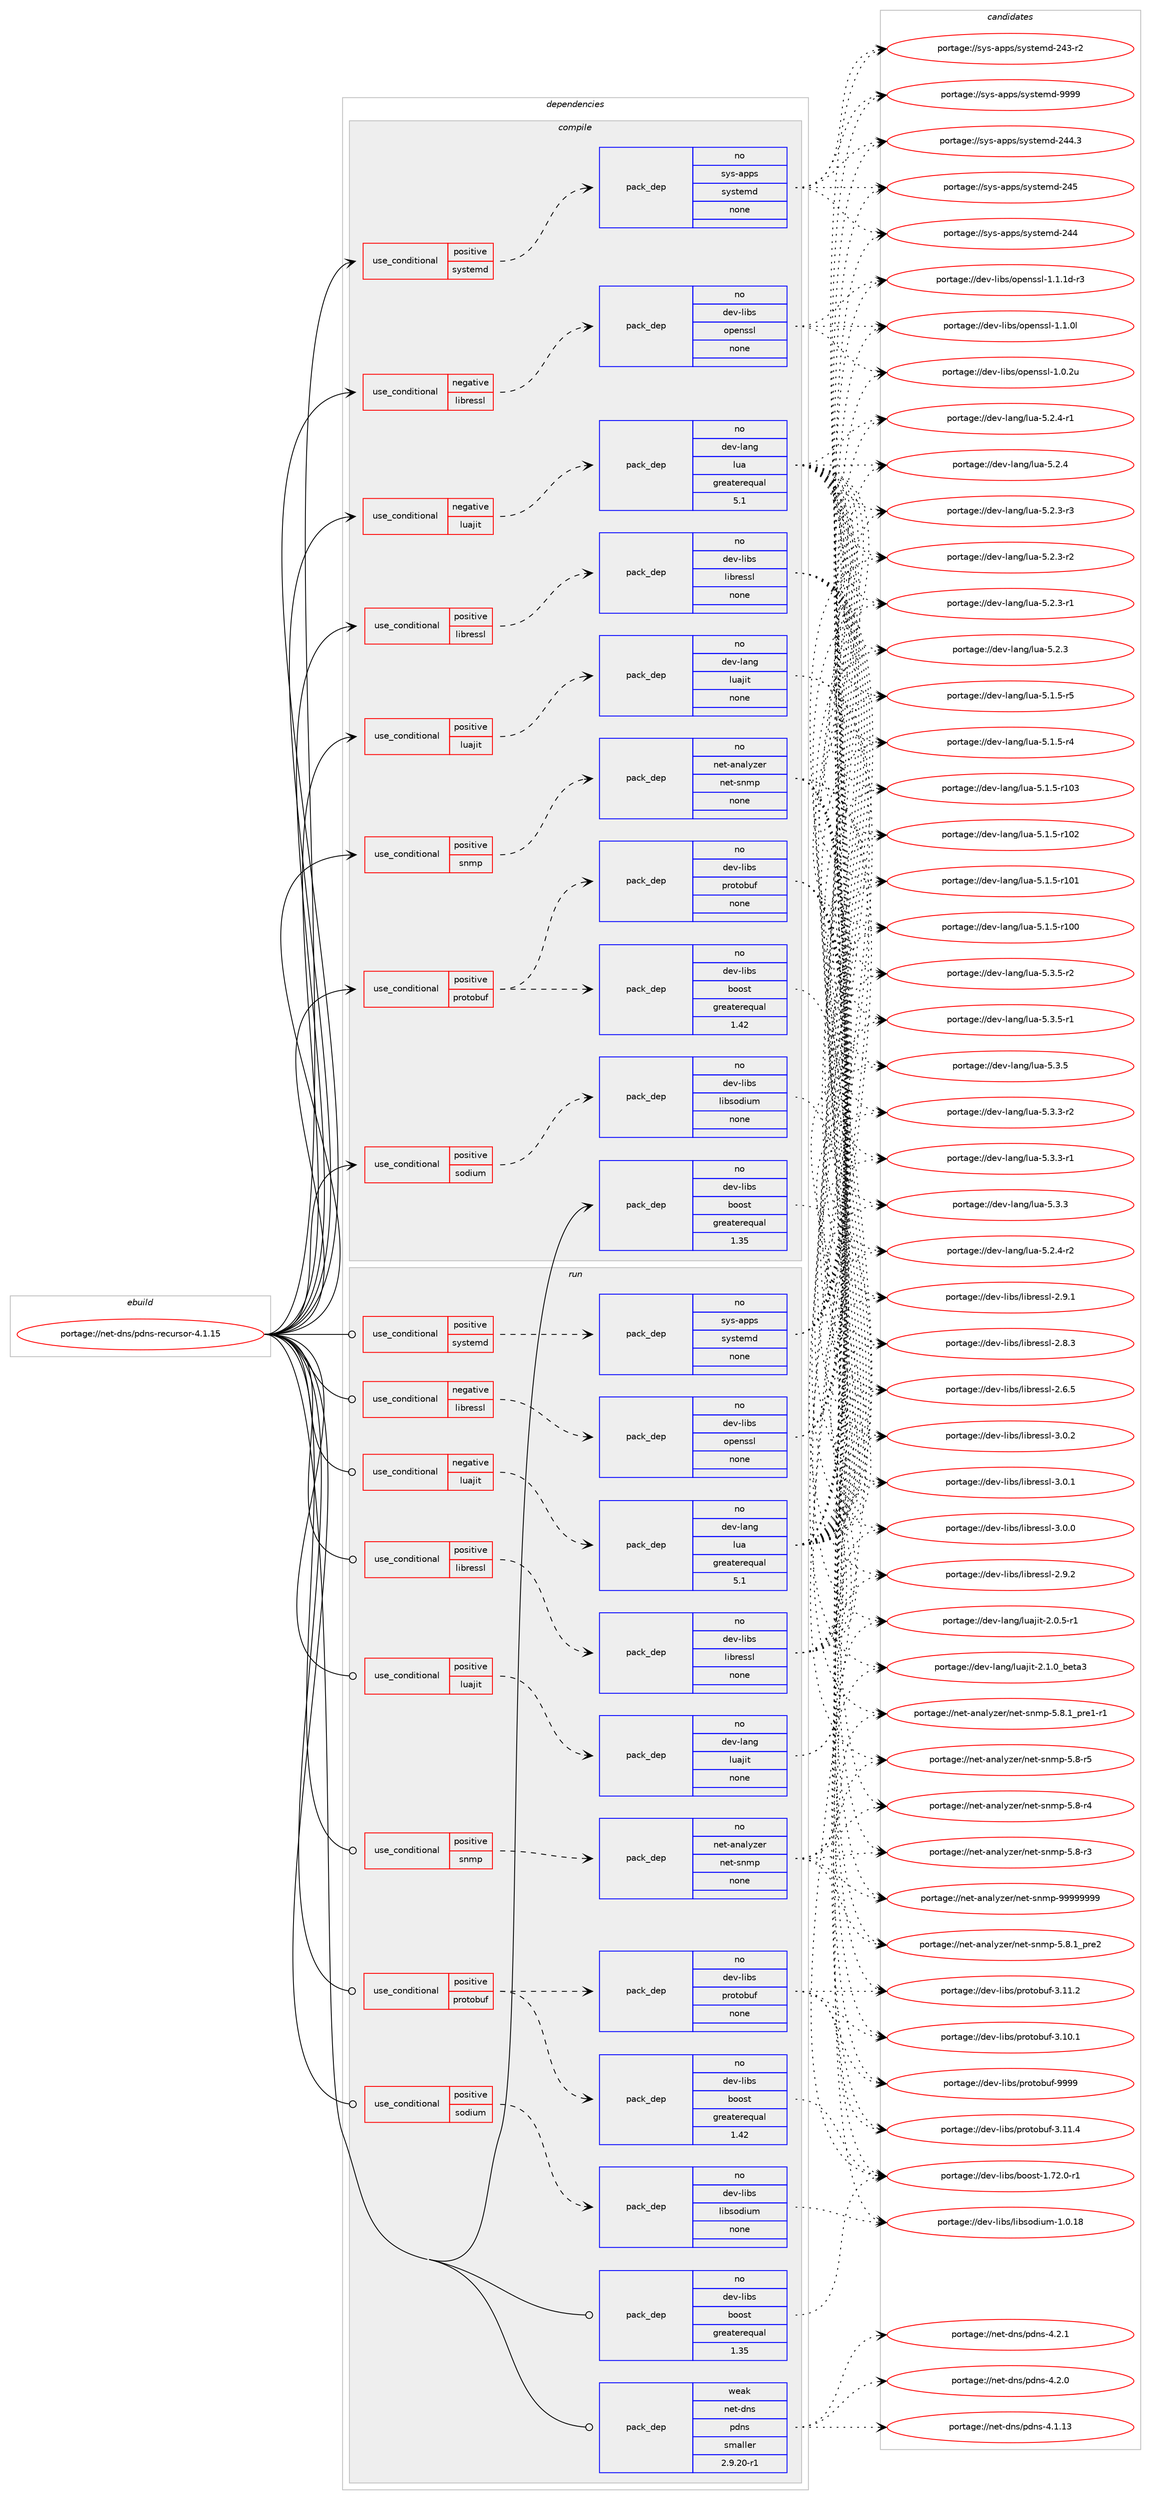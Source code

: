 digraph prolog {

# *************
# Graph options
# *************

newrank=true;
concentrate=true;
compound=true;
graph [rankdir=LR,fontname=Helvetica,fontsize=10,ranksep=1.5];#, ranksep=2.5, nodesep=0.2];
edge  [arrowhead=vee];
node  [fontname=Helvetica,fontsize=10];

# **********
# The ebuild
# **********

subgraph cluster_leftcol {
color=gray;
rank=same;
label=<<i>ebuild</i>>;
id [label="portage://net-dns/pdns-recursor-4.1.15", color=red, width=4, href="../net-dns/pdns-recursor-4.1.15.svg"];
}

# ****************
# The dependencies
# ****************

subgraph cluster_midcol {
color=gray;
label=<<i>dependencies</i>>;
subgraph cluster_compile {
fillcolor="#eeeeee";
style=filled;
label=<<i>compile</i>>;
subgraph cond12971 {
dependency63885 [label=<<TABLE BORDER="0" CELLBORDER="1" CELLSPACING="0" CELLPADDING="4"><TR><TD ROWSPAN="3" CELLPADDING="10">use_conditional</TD></TR><TR><TD>negative</TD></TR><TR><TD>libressl</TD></TR></TABLE>>, shape=none, color=red];
subgraph pack49674 {
dependency63886 [label=<<TABLE BORDER="0" CELLBORDER="1" CELLSPACING="0" CELLPADDING="4" WIDTH="220"><TR><TD ROWSPAN="6" CELLPADDING="30">pack_dep</TD></TR><TR><TD WIDTH="110">no</TD></TR><TR><TD>dev-libs</TD></TR><TR><TD>openssl</TD></TR><TR><TD>none</TD></TR><TR><TD></TD></TR></TABLE>>, shape=none, color=blue];
}
dependency63885:e -> dependency63886:w [weight=20,style="dashed",arrowhead="vee"];
}
id:e -> dependency63885:w [weight=20,style="solid",arrowhead="vee"];
subgraph cond12972 {
dependency63887 [label=<<TABLE BORDER="0" CELLBORDER="1" CELLSPACING="0" CELLPADDING="4"><TR><TD ROWSPAN="3" CELLPADDING="10">use_conditional</TD></TR><TR><TD>negative</TD></TR><TR><TD>luajit</TD></TR></TABLE>>, shape=none, color=red];
subgraph pack49675 {
dependency63888 [label=<<TABLE BORDER="0" CELLBORDER="1" CELLSPACING="0" CELLPADDING="4" WIDTH="220"><TR><TD ROWSPAN="6" CELLPADDING="30">pack_dep</TD></TR><TR><TD WIDTH="110">no</TD></TR><TR><TD>dev-lang</TD></TR><TR><TD>lua</TD></TR><TR><TD>greaterequal</TD></TR><TR><TD>5.1</TD></TR></TABLE>>, shape=none, color=blue];
}
dependency63887:e -> dependency63888:w [weight=20,style="dashed",arrowhead="vee"];
}
id:e -> dependency63887:w [weight=20,style="solid",arrowhead="vee"];
subgraph cond12973 {
dependency63889 [label=<<TABLE BORDER="0" CELLBORDER="1" CELLSPACING="0" CELLPADDING="4"><TR><TD ROWSPAN="3" CELLPADDING="10">use_conditional</TD></TR><TR><TD>positive</TD></TR><TR><TD>libressl</TD></TR></TABLE>>, shape=none, color=red];
subgraph pack49676 {
dependency63890 [label=<<TABLE BORDER="0" CELLBORDER="1" CELLSPACING="0" CELLPADDING="4" WIDTH="220"><TR><TD ROWSPAN="6" CELLPADDING="30">pack_dep</TD></TR><TR><TD WIDTH="110">no</TD></TR><TR><TD>dev-libs</TD></TR><TR><TD>libressl</TD></TR><TR><TD>none</TD></TR><TR><TD></TD></TR></TABLE>>, shape=none, color=blue];
}
dependency63889:e -> dependency63890:w [weight=20,style="dashed",arrowhead="vee"];
}
id:e -> dependency63889:w [weight=20,style="solid",arrowhead="vee"];
subgraph cond12974 {
dependency63891 [label=<<TABLE BORDER="0" CELLBORDER="1" CELLSPACING="0" CELLPADDING="4"><TR><TD ROWSPAN="3" CELLPADDING="10">use_conditional</TD></TR><TR><TD>positive</TD></TR><TR><TD>luajit</TD></TR></TABLE>>, shape=none, color=red];
subgraph pack49677 {
dependency63892 [label=<<TABLE BORDER="0" CELLBORDER="1" CELLSPACING="0" CELLPADDING="4" WIDTH="220"><TR><TD ROWSPAN="6" CELLPADDING="30">pack_dep</TD></TR><TR><TD WIDTH="110">no</TD></TR><TR><TD>dev-lang</TD></TR><TR><TD>luajit</TD></TR><TR><TD>none</TD></TR><TR><TD></TD></TR></TABLE>>, shape=none, color=blue];
}
dependency63891:e -> dependency63892:w [weight=20,style="dashed",arrowhead="vee"];
}
id:e -> dependency63891:w [weight=20,style="solid",arrowhead="vee"];
subgraph cond12975 {
dependency63893 [label=<<TABLE BORDER="0" CELLBORDER="1" CELLSPACING="0" CELLPADDING="4"><TR><TD ROWSPAN="3" CELLPADDING="10">use_conditional</TD></TR><TR><TD>positive</TD></TR><TR><TD>protobuf</TD></TR></TABLE>>, shape=none, color=red];
subgraph pack49678 {
dependency63894 [label=<<TABLE BORDER="0" CELLBORDER="1" CELLSPACING="0" CELLPADDING="4" WIDTH="220"><TR><TD ROWSPAN="6" CELLPADDING="30">pack_dep</TD></TR><TR><TD WIDTH="110">no</TD></TR><TR><TD>dev-libs</TD></TR><TR><TD>protobuf</TD></TR><TR><TD>none</TD></TR><TR><TD></TD></TR></TABLE>>, shape=none, color=blue];
}
dependency63893:e -> dependency63894:w [weight=20,style="dashed",arrowhead="vee"];
subgraph pack49679 {
dependency63895 [label=<<TABLE BORDER="0" CELLBORDER="1" CELLSPACING="0" CELLPADDING="4" WIDTH="220"><TR><TD ROWSPAN="6" CELLPADDING="30">pack_dep</TD></TR><TR><TD WIDTH="110">no</TD></TR><TR><TD>dev-libs</TD></TR><TR><TD>boost</TD></TR><TR><TD>greaterequal</TD></TR><TR><TD>1.42</TD></TR></TABLE>>, shape=none, color=blue];
}
dependency63893:e -> dependency63895:w [weight=20,style="dashed",arrowhead="vee"];
}
id:e -> dependency63893:w [weight=20,style="solid",arrowhead="vee"];
subgraph cond12976 {
dependency63896 [label=<<TABLE BORDER="0" CELLBORDER="1" CELLSPACING="0" CELLPADDING="4"><TR><TD ROWSPAN="3" CELLPADDING="10">use_conditional</TD></TR><TR><TD>positive</TD></TR><TR><TD>snmp</TD></TR></TABLE>>, shape=none, color=red];
subgraph pack49680 {
dependency63897 [label=<<TABLE BORDER="0" CELLBORDER="1" CELLSPACING="0" CELLPADDING="4" WIDTH="220"><TR><TD ROWSPAN="6" CELLPADDING="30">pack_dep</TD></TR><TR><TD WIDTH="110">no</TD></TR><TR><TD>net-analyzer</TD></TR><TR><TD>net-snmp</TD></TR><TR><TD>none</TD></TR><TR><TD></TD></TR></TABLE>>, shape=none, color=blue];
}
dependency63896:e -> dependency63897:w [weight=20,style="dashed",arrowhead="vee"];
}
id:e -> dependency63896:w [weight=20,style="solid",arrowhead="vee"];
subgraph cond12977 {
dependency63898 [label=<<TABLE BORDER="0" CELLBORDER="1" CELLSPACING="0" CELLPADDING="4"><TR><TD ROWSPAN="3" CELLPADDING="10">use_conditional</TD></TR><TR><TD>positive</TD></TR><TR><TD>sodium</TD></TR></TABLE>>, shape=none, color=red];
subgraph pack49681 {
dependency63899 [label=<<TABLE BORDER="0" CELLBORDER="1" CELLSPACING="0" CELLPADDING="4" WIDTH="220"><TR><TD ROWSPAN="6" CELLPADDING="30">pack_dep</TD></TR><TR><TD WIDTH="110">no</TD></TR><TR><TD>dev-libs</TD></TR><TR><TD>libsodium</TD></TR><TR><TD>none</TD></TR><TR><TD></TD></TR></TABLE>>, shape=none, color=blue];
}
dependency63898:e -> dependency63899:w [weight=20,style="dashed",arrowhead="vee"];
}
id:e -> dependency63898:w [weight=20,style="solid",arrowhead="vee"];
subgraph cond12978 {
dependency63900 [label=<<TABLE BORDER="0" CELLBORDER="1" CELLSPACING="0" CELLPADDING="4"><TR><TD ROWSPAN="3" CELLPADDING="10">use_conditional</TD></TR><TR><TD>positive</TD></TR><TR><TD>systemd</TD></TR></TABLE>>, shape=none, color=red];
subgraph pack49682 {
dependency63901 [label=<<TABLE BORDER="0" CELLBORDER="1" CELLSPACING="0" CELLPADDING="4" WIDTH="220"><TR><TD ROWSPAN="6" CELLPADDING="30">pack_dep</TD></TR><TR><TD WIDTH="110">no</TD></TR><TR><TD>sys-apps</TD></TR><TR><TD>systemd</TD></TR><TR><TD>none</TD></TR><TR><TD></TD></TR></TABLE>>, shape=none, color=blue];
}
dependency63900:e -> dependency63901:w [weight=20,style="dashed",arrowhead="vee"];
}
id:e -> dependency63900:w [weight=20,style="solid",arrowhead="vee"];
subgraph pack49683 {
dependency63902 [label=<<TABLE BORDER="0" CELLBORDER="1" CELLSPACING="0" CELLPADDING="4" WIDTH="220"><TR><TD ROWSPAN="6" CELLPADDING="30">pack_dep</TD></TR><TR><TD WIDTH="110">no</TD></TR><TR><TD>dev-libs</TD></TR><TR><TD>boost</TD></TR><TR><TD>greaterequal</TD></TR><TR><TD>1.35</TD></TR></TABLE>>, shape=none, color=blue];
}
id:e -> dependency63902:w [weight=20,style="solid",arrowhead="vee"];
}
subgraph cluster_compileandrun {
fillcolor="#eeeeee";
style=filled;
label=<<i>compile and run</i>>;
}
subgraph cluster_run {
fillcolor="#eeeeee";
style=filled;
label=<<i>run</i>>;
subgraph cond12979 {
dependency63903 [label=<<TABLE BORDER="0" CELLBORDER="1" CELLSPACING="0" CELLPADDING="4"><TR><TD ROWSPAN="3" CELLPADDING="10">use_conditional</TD></TR><TR><TD>negative</TD></TR><TR><TD>libressl</TD></TR></TABLE>>, shape=none, color=red];
subgraph pack49684 {
dependency63904 [label=<<TABLE BORDER="0" CELLBORDER="1" CELLSPACING="0" CELLPADDING="4" WIDTH="220"><TR><TD ROWSPAN="6" CELLPADDING="30">pack_dep</TD></TR><TR><TD WIDTH="110">no</TD></TR><TR><TD>dev-libs</TD></TR><TR><TD>openssl</TD></TR><TR><TD>none</TD></TR><TR><TD></TD></TR></TABLE>>, shape=none, color=blue];
}
dependency63903:e -> dependency63904:w [weight=20,style="dashed",arrowhead="vee"];
}
id:e -> dependency63903:w [weight=20,style="solid",arrowhead="odot"];
subgraph cond12980 {
dependency63905 [label=<<TABLE BORDER="0" CELLBORDER="1" CELLSPACING="0" CELLPADDING="4"><TR><TD ROWSPAN="3" CELLPADDING="10">use_conditional</TD></TR><TR><TD>negative</TD></TR><TR><TD>luajit</TD></TR></TABLE>>, shape=none, color=red];
subgraph pack49685 {
dependency63906 [label=<<TABLE BORDER="0" CELLBORDER="1" CELLSPACING="0" CELLPADDING="4" WIDTH="220"><TR><TD ROWSPAN="6" CELLPADDING="30">pack_dep</TD></TR><TR><TD WIDTH="110">no</TD></TR><TR><TD>dev-lang</TD></TR><TR><TD>lua</TD></TR><TR><TD>greaterequal</TD></TR><TR><TD>5.1</TD></TR></TABLE>>, shape=none, color=blue];
}
dependency63905:e -> dependency63906:w [weight=20,style="dashed",arrowhead="vee"];
}
id:e -> dependency63905:w [weight=20,style="solid",arrowhead="odot"];
subgraph cond12981 {
dependency63907 [label=<<TABLE BORDER="0" CELLBORDER="1" CELLSPACING="0" CELLPADDING="4"><TR><TD ROWSPAN="3" CELLPADDING="10">use_conditional</TD></TR><TR><TD>positive</TD></TR><TR><TD>libressl</TD></TR></TABLE>>, shape=none, color=red];
subgraph pack49686 {
dependency63908 [label=<<TABLE BORDER="0" CELLBORDER="1" CELLSPACING="0" CELLPADDING="4" WIDTH="220"><TR><TD ROWSPAN="6" CELLPADDING="30">pack_dep</TD></TR><TR><TD WIDTH="110">no</TD></TR><TR><TD>dev-libs</TD></TR><TR><TD>libressl</TD></TR><TR><TD>none</TD></TR><TR><TD></TD></TR></TABLE>>, shape=none, color=blue];
}
dependency63907:e -> dependency63908:w [weight=20,style="dashed",arrowhead="vee"];
}
id:e -> dependency63907:w [weight=20,style="solid",arrowhead="odot"];
subgraph cond12982 {
dependency63909 [label=<<TABLE BORDER="0" CELLBORDER="1" CELLSPACING="0" CELLPADDING="4"><TR><TD ROWSPAN="3" CELLPADDING="10">use_conditional</TD></TR><TR><TD>positive</TD></TR><TR><TD>luajit</TD></TR></TABLE>>, shape=none, color=red];
subgraph pack49687 {
dependency63910 [label=<<TABLE BORDER="0" CELLBORDER="1" CELLSPACING="0" CELLPADDING="4" WIDTH="220"><TR><TD ROWSPAN="6" CELLPADDING="30">pack_dep</TD></TR><TR><TD WIDTH="110">no</TD></TR><TR><TD>dev-lang</TD></TR><TR><TD>luajit</TD></TR><TR><TD>none</TD></TR><TR><TD></TD></TR></TABLE>>, shape=none, color=blue];
}
dependency63909:e -> dependency63910:w [weight=20,style="dashed",arrowhead="vee"];
}
id:e -> dependency63909:w [weight=20,style="solid",arrowhead="odot"];
subgraph cond12983 {
dependency63911 [label=<<TABLE BORDER="0" CELLBORDER="1" CELLSPACING="0" CELLPADDING="4"><TR><TD ROWSPAN="3" CELLPADDING="10">use_conditional</TD></TR><TR><TD>positive</TD></TR><TR><TD>protobuf</TD></TR></TABLE>>, shape=none, color=red];
subgraph pack49688 {
dependency63912 [label=<<TABLE BORDER="0" CELLBORDER="1" CELLSPACING="0" CELLPADDING="4" WIDTH="220"><TR><TD ROWSPAN="6" CELLPADDING="30">pack_dep</TD></TR><TR><TD WIDTH="110">no</TD></TR><TR><TD>dev-libs</TD></TR><TR><TD>protobuf</TD></TR><TR><TD>none</TD></TR><TR><TD></TD></TR></TABLE>>, shape=none, color=blue];
}
dependency63911:e -> dependency63912:w [weight=20,style="dashed",arrowhead="vee"];
subgraph pack49689 {
dependency63913 [label=<<TABLE BORDER="0" CELLBORDER="1" CELLSPACING="0" CELLPADDING="4" WIDTH="220"><TR><TD ROWSPAN="6" CELLPADDING="30">pack_dep</TD></TR><TR><TD WIDTH="110">no</TD></TR><TR><TD>dev-libs</TD></TR><TR><TD>boost</TD></TR><TR><TD>greaterequal</TD></TR><TR><TD>1.42</TD></TR></TABLE>>, shape=none, color=blue];
}
dependency63911:e -> dependency63913:w [weight=20,style="dashed",arrowhead="vee"];
}
id:e -> dependency63911:w [weight=20,style="solid",arrowhead="odot"];
subgraph cond12984 {
dependency63914 [label=<<TABLE BORDER="0" CELLBORDER="1" CELLSPACING="0" CELLPADDING="4"><TR><TD ROWSPAN="3" CELLPADDING="10">use_conditional</TD></TR><TR><TD>positive</TD></TR><TR><TD>snmp</TD></TR></TABLE>>, shape=none, color=red];
subgraph pack49690 {
dependency63915 [label=<<TABLE BORDER="0" CELLBORDER="1" CELLSPACING="0" CELLPADDING="4" WIDTH="220"><TR><TD ROWSPAN="6" CELLPADDING="30">pack_dep</TD></TR><TR><TD WIDTH="110">no</TD></TR><TR><TD>net-analyzer</TD></TR><TR><TD>net-snmp</TD></TR><TR><TD>none</TD></TR><TR><TD></TD></TR></TABLE>>, shape=none, color=blue];
}
dependency63914:e -> dependency63915:w [weight=20,style="dashed",arrowhead="vee"];
}
id:e -> dependency63914:w [weight=20,style="solid",arrowhead="odot"];
subgraph cond12985 {
dependency63916 [label=<<TABLE BORDER="0" CELLBORDER="1" CELLSPACING="0" CELLPADDING="4"><TR><TD ROWSPAN="3" CELLPADDING="10">use_conditional</TD></TR><TR><TD>positive</TD></TR><TR><TD>sodium</TD></TR></TABLE>>, shape=none, color=red];
subgraph pack49691 {
dependency63917 [label=<<TABLE BORDER="0" CELLBORDER="1" CELLSPACING="0" CELLPADDING="4" WIDTH="220"><TR><TD ROWSPAN="6" CELLPADDING="30">pack_dep</TD></TR><TR><TD WIDTH="110">no</TD></TR><TR><TD>dev-libs</TD></TR><TR><TD>libsodium</TD></TR><TR><TD>none</TD></TR><TR><TD></TD></TR></TABLE>>, shape=none, color=blue];
}
dependency63916:e -> dependency63917:w [weight=20,style="dashed",arrowhead="vee"];
}
id:e -> dependency63916:w [weight=20,style="solid",arrowhead="odot"];
subgraph cond12986 {
dependency63918 [label=<<TABLE BORDER="0" CELLBORDER="1" CELLSPACING="0" CELLPADDING="4"><TR><TD ROWSPAN="3" CELLPADDING="10">use_conditional</TD></TR><TR><TD>positive</TD></TR><TR><TD>systemd</TD></TR></TABLE>>, shape=none, color=red];
subgraph pack49692 {
dependency63919 [label=<<TABLE BORDER="0" CELLBORDER="1" CELLSPACING="0" CELLPADDING="4" WIDTH="220"><TR><TD ROWSPAN="6" CELLPADDING="30">pack_dep</TD></TR><TR><TD WIDTH="110">no</TD></TR><TR><TD>sys-apps</TD></TR><TR><TD>systemd</TD></TR><TR><TD>none</TD></TR><TR><TD></TD></TR></TABLE>>, shape=none, color=blue];
}
dependency63918:e -> dependency63919:w [weight=20,style="dashed",arrowhead="vee"];
}
id:e -> dependency63918:w [weight=20,style="solid",arrowhead="odot"];
subgraph pack49693 {
dependency63920 [label=<<TABLE BORDER="0" CELLBORDER="1" CELLSPACING="0" CELLPADDING="4" WIDTH="220"><TR><TD ROWSPAN="6" CELLPADDING="30">pack_dep</TD></TR><TR><TD WIDTH="110">no</TD></TR><TR><TD>dev-libs</TD></TR><TR><TD>boost</TD></TR><TR><TD>greaterequal</TD></TR><TR><TD>1.35</TD></TR></TABLE>>, shape=none, color=blue];
}
id:e -> dependency63920:w [weight=20,style="solid",arrowhead="odot"];
subgraph pack49694 {
dependency63921 [label=<<TABLE BORDER="0" CELLBORDER="1" CELLSPACING="0" CELLPADDING="4" WIDTH="220"><TR><TD ROWSPAN="6" CELLPADDING="30">pack_dep</TD></TR><TR><TD WIDTH="110">weak</TD></TR><TR><TD>net-dns</TD></TR><TR><TD>pdns</TD></TR><TR><TD>smaller</TD></TR><TR><TD>2.9.20-r1</TD></TR></TABLE>>, shape=none, color=blue];
}
id:e -> dependency63921:w [weight=20,style="solid",arrowhead="odot"];
}
}

# **************
# The candidates
# **************

subgraph cluster_choices {
rank=same;
color=gray;
label=<<i>candidates</i>>;

subgraph choice49674 {
color=black;
nodesep=1;
choice1001011184510810598115471111121011101151151084549464946491004511451 [label="portage://dev-libs/openssl-1.1.1d-r3", color=red, width=4,href="../dev-libs/openssl-1.1.1d-r3.svg"];
choice100101118451081059811547111112101110115115108454946494648108 [label="portage://dev-libs/openssl-1.1.0l", color=red, width=4,href="../dev-libs/openssl-1.1.0l.svg"];
choice100101118451081059811547111112101110115115108454946484650117 [label="portage://dev-libs/openssl-1.0.2u", color=red, width=4,href="../dev-libs/openssl-1.0.2u.svg"];
dependency63886:e -> choice1001011184510810598115471111121011101151151084549464946491004511451:w [style=dotted,weight="100"];
dependency63886:e -> choice100101118451081059811547111112101110115115108454946494648108:w [style=dotted,weight="100"];
dependency63886:e -> choice100101118451081059811547111112101110115115108454946484650117:w [style=dotted,weight="100"];
}
subgraph choice49675 {
color=black;
nodesep=1;
choice100101118451089711010347108117974553465146534511450 [label="portage://dev-lang/lua-5.3.5-r2", color=red, width=4,href="../dev-lang/lua-5.3.5-r2.svg"];
choice100101118451089711010347108117974553465146534511449 [label="portage://dev-lang/lua-5.3.5-r1", color=red, width=4,href="../dev-lang/lua-5.3.5-r1.svg"];
choice10010111845108971101034710811797455346514653 [label="portage://dev-lang/lua-5.3.5", color=red, width=4,href="../dev-lang/lua-5.3.5.svg"];
choice100101118451089711010347108117974553465146514511450 [label="portage://dev-lang/lua-5.3.3-r2", color=red, width=4,href="../dev-lang/lua-5.3.3-r2.svg"];
choice100101118451089711010347108117974553465146514511449 [label="portage://dev-lang/lua-5.3.3-r1", color=red, width=4,href="../dev-lang/lua-5.3.3-r1.svg"];
choice10010111845108971101034710811797455346514651 [label="portage://dev-lang/lua-5.3.3", color=red, width=4,href="../dev-lang/lua-5.3.3.svg"];
choice100101118451089711010347108117974553465046524511450 [label="portage://dev-lang/lua-5.2.4-r2", color=red, width=4,href="../dev-lang/lua-5.2.4-r2.svg"];
choice100101118451089711010347108117974553465046524511449 [label="portage://dev-lang/lua-5.2.4-r1", color=red, width=4,href="../dev-lang/lua-5.2.4-r1.svg"];
choice10010111845108971101034710811797455346504652 [label="portage://dev-lang/lua-5.2.4", color=red, width=4,href="../dev-lang/lua-5.2.4.svg"];
choice100101118451089711010347108117974553465046514511451 [label="portage://dev-lang/lua-5.2.3-r3", color=red, width=4,href="../dev-lang/lua-5.2.3-r3.svg"];
choice100101118451089711010347108117974553465046514511450 [label="portage://dev-lang/lua-5.2.3-r2", color=red, width=4,href="../dev-lang/lua-5.2.3-r2.svg"];
choice100101118451089711010347108117974553465046514511449 [label="portage://dev-lang/lua-5.2.3-r1", color=red, width=4,href="../dev-lang/lua-5.2.3-r1.svg"];
choice10010111845108971101034710811797455346504651 [label="portage://dev-lang/lua-5.2.3", color=red, width=4,href="../dev-lang/lua-5.2.3.svg"];
choice100101118451089711010347108117974553464946534511453 [label="portage://dev-lang/lua-5.1.5-r5", color=red, width=4,href="../dev-lang/lua-5.1.5-r5.svg"];
choice100101118451089711010347108117974553464946534511452 [label="portage://dev-lang/lua-5.1.5-r4", color=red, width=4,href="../dev-lang/lua-5.1.5-r4.svg"];
choice1001011184510897110103471081179745534649465345114494851 [label="portage://dev-lang/lua-5.1.5-r103", color=red, width=4,href="../dev-lang/lua-5.1.5-r103.svg"];
choice1001011184510897110103471081179745534649465345114494850 [label="portage://dev-lang/lua-5.1.5-r102", color=red, width=4,href="../dev-lang/lua-5.1.5-r102.svg"];
choice1001011184510897110103471081179745534649465345114494849 [label="portage://dev-lang/lua-5.1.5-r101", color=red, width=4,href="../dev-lang/lua-5.1.5-r101.svg"];
choice1001011184510897110103471081179745534649465345114494848 [label="portage://dev-lang/lua-5.1.5-r100", color=red, width=4,href="../dev-lang/lua-5.1.5-r100.svg"];
dependency63888:e -> choice100101118451089711010347108117974553465146534511450:w [style=dotted,weight="100"];
dependency63888:e -> choice100101118451089711010347108117974553465146534511449:w [style=dotted,weight="100"];
dependency63888:e -> choice10010111845108971101034710811797455346514653:w [style=dotted,weight="100"];
dependency63888:e -> choice100101118451089711010347108117974553465146514511450:w [style=dotted,weight="100"];
dependency63888:e -> choice100101118451089711010347108117974553465146514511449:w [style=dotted,weight="100"];
dependency63888:e -> choice10010111845108971101034710811797455346514651:w [style=dotted,weight="100"];
dependency63888:e -> choice100101118451089711010347108117974553465046524511450:w [style=dotted,weight="100"];
dependency63888:e -> choice100101118451089711010347108117974553465046524511449:w [style=dotted,weight="100"];
dependency63888:e -> choice10010111845108971101034710811797455346504652:w [style=dotted,weight="100"];
dependency63888:e -> choice100101118451089711010347108117974553465046514511451:w [style=dotted,weight="100"];
dependency63888:e -> choice100101118451089711010347108117974553465046514511450:w [style=dotted,weight="100"];
dependency63888:e -> choice100101118451089711010347108117974553465046514511449:w [style=dotted,weight="100"];
dependency63888:e -> choice10010111845108971101034710811797455346504651:w [style=dotted,weight="100"];
dependency63888:e -> choice100101118451089711010347108117974553464946534511453:w [style=dotted,weight="100"];
dependency63888:e -> choice100101118451089711010347108117974553464946534511452:w [style=dotted,weight="100"];
dependency63888:e -> choice1001011184510897110103471081179745534649465345114494851:w [style=dotted,weight="100"];
dependency63888:e -> choice1001011184510897110103471081179745534649465345114494850:w [style=dotted,weight="100"];
dependency63888:e -> choice1001011184510897110103471081179745534649465345114494849:w [style=dotted,weight="100"];
dependency63888:e -> choice1001011184510897110103471081179745534649465345114494848:w [style=dotted,weight="100"];
}
subgraph choice49676 {
color=black;
nodesep=1;
choice10010111845108105981154710810598114101115115108455146484650 [label="portage://dev-libs/libressl-3.0.2", color=red, width=4,href="../dev-libs/libressl-3.0.2.svg"];
choice10010111845108105981154710810598114101115115108455146484649 [label="portage://dev-libs/libressl-3.0.1", color=red, width=4,href="../dev-libs/libressl-3.0.1.svg"];
choice10010111845108105981154710810598114101115115108455146484648 [label="portage://dev-libs/libressl-3.0.0", color=red, width=4,href="../dev-libs/libressl-3.0.0.svg"];
choice10010111845108105981154710810598114101115115108455046574650 [label="portage://dev-libs/libressl-2.9.2", color=red, width=4,href="../dev-libs/libressl-2.9.2.svg"];
choice10010111845108105981154710810598114101115115108455046574649 [label="portage://dev-libs/libressl-2.9.1", color=red, width=4,href="../dev-libs/libressl-2.9.1.svg"];
choice10010111845108105981154710810598114101115115108455046564651 [label="portage://dev-libs/libressl-2.8.3", color=red, width=4,href="../dev-libs/libressl-2.8.3.svg"];
choice10010111845108105981154710810598114101115115108455046544653 [label="portage://dev-libs/libressl-2.6.5", color=red, width=4,href="../dev-libs/libressl-2.6.5.svg"];
dependency63890:e -> choice10010111845108105981154710810598114101115115108455146484650:w [style=dotted,weight="100"];
dependency63890:e -> choice10010111845108105981154710810598114101115115108455146484649:w [style=dotted,weight="100"];
dependency63890:e -> choice10010111845108105981154710810598114101115115108455146484648:w [style=dotted,weight="100"];
dependency63890:e -> choice10010111845108105981154710810598114101115115108455046574650:w [style=dotted,weight="100"];
dependency63890:e -> choice10010111845108105981154710810598114101115115108455046574649:w [style=dotted,weight="100"];
dependency63890:e -> choice10010111845108105981154710810598114101115115108455046564651:w [style=dotted,weight="100"];
dependency63890:e -> choice10010111845108105981154710810598114101115115108455046544653:w [style=dotted,weight="100"];
}
subgraph choice49677 {
color=black;
nodesep=1;
choice1001011184510897110103471081179710610511645504649464895981011169751 [label="portage://dev-lang/luajit-2.1.0_beta3", color=red, width=4,href="../dev-lang/luajit-2.1.0_beta3.svg"];
choice100101118451089711010347108117971061051164550464846534511449 [label="portage://dev-lang/luajit-2.0.5-r1", color=red, width=4,href="../dev-lang/luajit-2.0.5-r1.svg"];
dependency63892:e -> choice1001011184510897110103471081179710610511645504649464895981011169751:w [style=dotted,weight="100"];
dependency63892:e -> choice100101118451089711010347108117971061051164550464846534511449:w [style=dotted,weight="100"];
}
subgraph choice49678 {
color=black;
nodesep=1;
choice100101118451081059811547112114111116111981171024557575757 [label="portage://dev-libs/protobuf-9999", color=red, width=4,href="../dev-libs/protobuf-9999.svg"];
choice1001011184510810598115471121141111161119811710245514649494652 [label="portage://dev-libs/protobuf-3.11.4", color=red, width=4,href="../dev-libs/protobuf-3.11.4.svg"];
choice1001011184510810598115471121141111161119811710245514649494650 [label="portage://dev-libs/protobuf-3.11.2", color=red, width=4,href="../dev-libs/protobuf-3.11.2.svg"];
choice1001011184510810598115471121141111161119811710245514649484649 [label="portage://dev-libs/protobuf-3.10.1", color=red, width=4,href="../dev-libs/protobuf-3.10.1.svg"];
dependency63894:e -> choice100101118451081059811547112114111116111981171024557575757:w [style=dotted,weight="100"];
dependency63894:e -> choice1001011184510810598115471121141111161119811710245514649494652:w [style=dotted,weight="100"];
dependency63894:e -> choice1001011184510810598115471121141111161119811710245514649494650:w [style=dotted,weight="100"];
dependency63894:e -> choice1001011184510810598115471121141111161119811710245514649484649:w [style=dotted,weight="100"];
}
subgraph choice49679 {
color=black;
nodesep=1;
choice10010111845108105981154798111111115116454946555046484511449 [label="portage://dev-libs/boost-1.72.0-r1", color=red, width=4,href="../dev-libs/boost-1.72.0-r1.svg"];
dependency63895:e -> choice10010111845108105981154798111111115116454946555046484511449:w [style=dotted,weight="100"];
}
subgraph choice49680 {
color=black;
nodesep=1;
choice1101011164597110971081211221011144711010111645115110109112455757575757575757 [label="portage://net-analyzer/net-snmp-99999999", color=red, width=4,href="../net-analyzer/net-snmp-99999999.svg"];
choice11010111645971109710812112210111447110101116451151101091124553465646499511211410150 [label="portage://net-analyzer/net-snmp-5.8.1_pre2", color=red, width=4,href="../net-analyzer/net-snmp-5.8.1_pre2.svg"];
choice110101116459711097108121122101114471101011164511511010911245534656464995112114101494511449 [label="portage://net-analyzer/net-snmp-5.8.1_pre1-r1", color=red, width=4,href="../net-analyzer/net-snmp-5.8.1_pre1-r1.svg"];
choice1101011164597110971081211221011144711010111645115110109112455346564511453 [label="portage://net-analyzer/net-snmp-5.8-r5", color=red, width=4,href="../net-analyzer/net-snmp-5.8-r5.svg"];
choice1101011164597110971081211221011144711010111645115110109112455346564511452 [label="portage://net-analyzer/net-snmp-5.8-r4", color=red, width=4,href="../net-analyzer/net-snmp-5.8-r4.svg"];
choice1101011164597110971081211221011144711010111645115110109112455346564511451 [label="portage://net-analyzer/net-snmp-5.8-r3", color=red, width=4,href="../net-analyzer/net-snmp-5.8-r3.svg"];
dependency63897:e -> choice1101011164597110971081211221011144711010111645115110109112455757575757575757:w [style=dotted,weight="100"];
dependency63897:e -> choice11010111645971109710812112210111447110101116451151101091124553465646499511211410150:w [style=dotted,weight="100"];
dependency63897:e -> choice110101116459711097108121122101114471101011164511511010911245534656464995112114101494511449:w [style=dotted,weight="100"];
dependency63897:e -> choice1101011164597110971081211221011144711010111645115110109112455346564511453:w [style=dotted,weight="100"];
dependency63897:e -> choice1101011164597110971081211221011144711010111645115110109112455346564511452:w [style=dotted,weight="100"];
dependency63897:e -> choice1101011164597110971081211221011144711010111645115110109112455346564511451:w [style=dotted,weight="100"];
}
subgraph choice49681 {
color=black;
nodesep=1;
choice1001011184510810598115471081059811511110010511710945494648464956 [label="portage://dev-libs/libsodium-1.0.18", color=red, width=4,href="../dev-libs/libsodium-1.0.18.svg"];
dependency63899:e -> choice1001011184510810598115471081059811511110010511710945494648464956:w [style=dotted,weight="100"];
}
subgraph choice49682 {
color=black;
nodesep=1;
choice1151211154597112112115471151211151161011091004557575757 [label="portage://sys-apps/systemd-9999", color=red, width=4,href="../sys-apps/systemd-9999.svg"];
choice11512111545971121121154711512111511610110910045505253 [label="portage://sys-apps/systemd-245", color=red, width=4,href="../sys-apps/systemd-245.svg"];
choice115121115459711211211547115121115116101109100455052524651 [label="portage://sys-apps/systemd-244.3", color=red, width=4,href="../sys-apps/systemd-244.3.svg"];
choice11512111545971121121154711512111511610110910045505252 [label="portage://sys-apps/systemd-244", color=red, width=4,href="../sys-apps/systemd-244.svg"];
choice115121115459711211211547115121115116101109100455052514511450 [label="portage://sys-apps/systemd-243-r2", color=red, width=4,href="../sys-apps/systemd-243-r2.svg"];
dependency63901:e -> choice1151211154597112112115471151211151161011091004557575757:w [style=dotted,weight="100"];
dependency63901:e -> choice11512111545971121121154711512111511610110910045505253:w [style=dotted,weight="100"];
dependency63901:e -> choice115121115459711211211547115121115116101109100455052524651:w [style=dotted,weight="100"];
dependency63901:e -> choice11512111545971121121154711512111511610110910045505252:w [style=dotted,weight="100"];
dependency63901:e -> choice115121115459711211211547115121115116101109100455052514511450:w [style=dotted,weight="100"];
}
subgraph choice49683 {
color=black;
nodesep=1;
choice10010111845108105981154798111111115116454946555046484511449 [label="portage://dev-libs/boost-1.72.0-r1", color=red, width=4,href="../dev-libs/boost-1.72.0-r1.svg"];
dependency63902:e -> choice10010111845108105981154798111111115116454946555046484511449:w [style=dotted,weight="100"];
}
subgraph choice49684 {
color=black;
nodesep=1;
choice1001011184510810598115471111121011101151151084549464946491004511451 [label="portage://dev-libs/openssl-1.1.1d-r3", color=red, width=4,href="../dev-libs/openssl-1.1.1d-r3.svg"];
choice100101118451081059811547111112101110115115108454946494648108 [label="portage://dev-libs/openssl-1.1.0l", color=red, width=4,href="../dev-libs/openssl-1.1.0l.svg"];
choice100101118451081059811547111112101110115115108454946484650117 [label="portage://dev-libs/openssl-1.0.2u", color=red, width=4,href="../dev-libs/openssl-1.0.2u.svg"];
dependency63904:e -> choice1001011184510810598115471111121011101151151084549464946491004511451:w [style=dotted,weight="100"];
dependency63904:e -> choice100101118451081059811547111112101110115115108454946494648108:w [style=dotted,weight="100"];
dependency63904:e -> choice100101118451081059811547111112101110115115108454946484650117:w [style=dotted,weight="100"];
}
subgraph choice49685 {
color=black;
nodesep=1;
choice100101118451089711010347108117974553465146534511450 [label="portage://dev-lang/lua-5.3.5-r2", color=red, width=4,href="../dev-lang/lua-5.3.5-r2.svg"];
choice100101118451089711010347108117974553465146534511449 [label="portage://dev-lang/lua-5.3.5-r1", color=red, width=4,href="../dev-lang/lua-5.3.5-r1.svg"];
choice10010111845108971101034710811797455346514653 [label="portage://dev-lang/lua-5.3.5", color=red, width=4,href="../dev-lang/lua-5.3.5.svg"];
choice100101118451089711010347108117974553465146514511450 [label="portage://dev-lang/lua-5.3.3-r2", color=red, width=4,href="../dev-lang/lua-5.3.3-r2.svg"];
choice100101118451089711010347108117974553465146514511449 [label="portage://dev-lang/lua-5.3.3-r1", color=red, width=4,href="../dev-lang/lua-5.3.3-r1.svg"];
choice10010111845108971101034710811797455346514651 [label="portage://dev-lang/lua-5.3.3", color=red, width=4,href="../dev-lang/lua-5.3.3.svg"];
choice100101118451089711010347108117974553465046524511450 [label="portage://dev-lang/lua-5.2.4-r2", color=red, width=4,href="../dev-lang/lua-5.2.4-r2.svg"];
choice100101118451089711010347108117974553465046524511449 [label="portage://dev-lang/lua-5.2.4-r1", color=red, width=4,href="../dev-lang/lua-5.2.4-r1.svg"];
choice10010111845108971101034710811797455346504652 [label="portage://dev-lang/lua-5.2.4", color=red, width=4,href="../dev-lang/lua-5.2.4.svg"];
choice100101118451089711010347108117974553465046514511451 [label="portage://dev-lang/lua-5.2.3-r3", color=red, width=4,href="../dev-lang/lua-5.2.3-r3.svg"];
choice100101118451089711010347108117974553465046514511450 [label="portage://dev-lang/lua-5.2.3-r2", color=red, width=4,href="../dev-lang/lua-5.2.3-r2.svg"];
choice100101118451089711010347108117974553465046514511449 [label="portage://dev-lang/lua-5.2.3-r1", color=red, width=4,href="../dev-lang/lua-5.2.3-r1.svg"];
choice10010111845108971101034710811797455346504651 [label="portage://dev-lang/lua-5.2.3", color=red, width=4,href="../dev-lang/lua-5.2.3.svg"];
choice100101118451089711010347108117974553464946534511453 [label="portage://dev-lang/lua-5.1.5-r5", color=red, width=4,href="../dev-lang/lua-5.1.5-r5.svg"];
choice100101118451089711010347108117974553464946534511452 [label="portage://dev-lang/lua-5.1.5-r4", color=red, width=4,href="../dev-lang/lua-5.1.5-r4.svg"];
choice1001011184510897110103471081179745534649465345114494851 [label="portage://dev-lang/lua-5.1.5-r103", color=red, width=4,href="../dev-lang/lua-5.1.5-r103.svg"];
choice1001011184510897110103471081179745534649465345114494850 [label="portage://dev-lang/lua-5.1.5-r102", color=red, width=4,href="../dev-lang/lua-5.1.5-r102.svg"];
choice1001011184510897110103471081179745534649465345114494849 [label="portage://dev-lang/lua-5.1.5-r101", color=red, width=4,href="../dev-lang/lua-5.1.5-r101.svg"];
choice1001011184510897110103471081179745534649465345114494848 [label="portage://dev-lang/lua-5.1.5-r100", color=red, width=4,href="../dev-lang/lua-5.1.5-r100.svg"];
dependency63906:e -> choice100101118451089711010347108117974553465146534511450:w [style=dotted,weight="100"];
dependency63906:e -> choice100101118451089711010347108117974553465146534511449:w [style=dotted,weight="100"];
dependency63906:e -> choice10010111845108971101034710811797455346514653:w [style=dotted,weight="100"];
dependency63906:e -> choice100101118451089711010347108117974553465146514511450:w [style=dotted,weight="100"];
dependency63906:e -> choice100101118451089711010347108117974553465146514511449:w [style=dotted,weight="100"];
dependency63906:e -> choice10010111845108971101034710811797455346514651:w [style=dotted,weight="100"];
dependency63906:e -> choice100101118451089711010347108117974553465046524511450:w [style=dotted,weight="100"];
dependency63906:e -> choice100101118451089711010347108117974553465046524511449:w [style=dotted,weight="100"];
dependency63906:e -> choice10010111845108971101034710811797455346504652:w [style=dotted,weight="100"];
dependency63906:e -> choice100101118451089711010347108117974553465046514511451:w [style=dotted,weight="100"];
dependency63906:e -> choice100101118451089711010347108117974553465046514511450:w [style=dotted,weight="100"];
dependency63906:e -> choice100101118451089711010347108117974553465046514511449:w [style=dotted,weight="100"];
dependency63906:e -> choice10010111845108971101034710811797455346504651:w [style=dotted,weight="100"];
dependency63906:e -> choice100101118451089711010347108117974553464946534511453:w [style=dotted,weight="100"];
dependency63906:e -> choice100101118451089711010347108117974553464946534511452:w [style=dotted,weight="100"];
dependency63906:e -> choice1001011184510897110103471081179745534649465345114494851:w [style=dotted,weight="100"];
dependency63906:e -> choice1001011184510897110103471081179745534649465345114494850:w [style=dotted,weight="100"];
dependency63906:e -> choice1001011184510897110103471081179745534649465345114494849:w [style=dotted,weight="100"];
dependency63906:e -> choice1001011184510897110103471081179745534649465345114494848:w [style=dotted,weight="100"];
}
subgraph choice49686 {
color=black;
nodesep=1;
choice10010111845108105981154710810598114101115115108455146484650 [label="portage://dev-libs/libressl-3.0.2", color=red, width=4,href="../dev-libs/libressl-3.0.2.svg"];
choice10010111845108105981154710810598114101115115108455146484649 [label="portage://dev-libs/libressl-3.0.1", color=red, width=4,href="../dev-libs/libressl-3.0.1.svg"];
choice10010111845108105981154710810598114101115115108455146484648 [label="portage://dev-libs/libressl-3.0.0", color=red, width=4,href="../dev-libs/libressl-3.0.0.svg"];
choice10010111845108105981154710810598114101115115108455046574650 [label="portage://dev-libs/libressl-2.9.2", color=red, width=4,href="../dev-libs/libressl-2.9.2.svg"];
choice10010111845108105981154710810598114101115115108455046574649 [label="portage://dev-libs/libressl-2.9.1", color=red, width=4,href="../dev-libs/libressl-2.9.1.svg"];
choice10010111845108105981154710810598114101115115108455046564651 [label="portage://dev-libs/libressl-2.8.3", color=red, width=4,href="../dev-libs/libressl-2.8.3.svg"];
choice10010111845108105981154710810598114101115115108455046544653 [label="portage://dev-libs/libressl-2.6.5", color=red, width=4,href="../dev-libs/libressl-2.6.5.svg"];
dependency63908:e -> choice10010111845108105981154710810598114101115115108455146484650:w [style=dotted,weight="100"];
dependency63908:e -> choice10010111845108105981154710810598114101115115108455146484649:w [style=dotted,weight="100"];
dependency63908:e -> choice10010111845108105981154710810598114101115115108455146484648:w [style=dotted,weight="100"];
dependency63908:e -> choice10010111845108105981154710810598114101115115108455046574650:w [style=dotted,weight="100"];
dependency63908:e -> choice10010111845108105981154710810598114101115115108455046574649:w [style=dotted,weight="100"];
dependency63908:e -> choice10010111845108105981154710810598114101115115108455046564651:w [style=dotted,weight="100"];
dependency63908:e -> choice10010111845108105981154710810598114101115115108455046544653:w [style=dotted,weight="100"];
}
subgraph choice49687 {
color=black;
nodesep=1;
choice1001011184510897110103471081179710610511645504649464895981011169751 [label="portage://dev-lang/luajit-2.1.0_beta3", color=red, width=4,href="../dev-lang/luajit-2.1.0_beta3.svg"];
choice100101118451089711010347108117971061051164550464846534511449 [label="portage://dev-lang/luajit-2.0.5-r1", color=red, width=4,href="../dev-lang/luajit-2.0.5-r1.svg"];
dependency63910:e -> choice1001011184510897110103471081179710610511645504649464895981011169751:w [style=dotted,weight="100"];
dependency63910:e -> choice100101118451089711010347108117971061051164550464846534511449:w [style=dotted,weight="100"];
}
subgraph choice49688 {
color=black;
nodesep=1;
choice100101118451081059811547112114111116111981171024557575757 [label="portage://dev-libs/protobuf-9999", color=red, width=4,href="../dev-libs/protobuf-9999.svg"];
choice1001011184510810598115471121141111161119811710245514649494652 [label="portage://dev-libs/protobuf-3.11.4", color=red, width=4,href="../dev-libs/protobuf-3.11.4.svg"];
choice1001011184510810598115471121141111161119811710245514649494650 [label="portage://dev-libs/protobuf-3.11.2", color=red, width=4,href="../dev-libs/protobuf-3.11.2.svg"];
choice1001011184510810598115471121141111161119811710245514649484649 [label="portage://dev-libs/protobuf-3.10.1", color=red, width=4,href="../dev-libs/protobuf-3.10.1.svg"];
dependency63912:e -> choice100101118451081059811547112114111116111981171024557575757:w [style=dotted,weight="100"];
dependency63912:e -> choice1001011184510810598115471121141111161119811710245514649494652:w [style=dotted,weight="100"];
dependency63912:e -> choice1001011184510810598115471121141111161119811710245514649494650:w [style=dotted,weight="100"];
dependency63912:e -> choice1001011184510810598115471121141111161119811710245514649484649:w [style=dotted,weight="100"];
}
subgraph choice49689 {
color=black;
nodesep=1;
choice10010111845108105981154798111111115116454946555046484511449 [label="portage://dev-libs/boost-1.72.0-r1", color=red, width=4,href="../dev-libs/boost-1.72.0-r1.svg"];
dependency63913:e -> choice10010111845108105981154798111111115116454946555046484511449:w [style=dotted,weight="100"];
}
subgraph choice49690 {
color=black;
nodesep=1;
choice1101011164597110971081211221011144711010111645115110109112455757575757575757 [label="portage://net-analyzer/net-snmp-99999999", color=red, width=4,href="../net-analyzer/net-snmp-99999999.svg"];
choice11010111645971109710812112210111447110101116451151101091124553465646499511211410150 [label="portage://net-analyzer/net-snmp-5.8.1_pre2", color=red, width=4,href="../net-analyzer/net-snmp-5.8.1_pre2.svg"];
choice110101116459711097108121122101114471101011164511511010911245534656464995112114101494511449 [label="portage://net-analyzer/net-snmp-5.8.1_pre1-r1", color=red, width=4,href="../net-analyzer/net-snmp-5.8.1_pre1-r1.svg"];
choice1101011164597110971081211221011144711010111645115110109112455346564511453 [label="portage://net-analyzer/net-snmp-5.8-r5", color=red, width=4,href="../net-analyzer/net-snmp-5.8-r5.svg"];
choice1101011164597110971081211221011144711010111645115110109112455346564511452 [label="portage://net-analyzer/net-snmp-5.8-r4", color=red, width=4,href="../net-analyzer/net-snmp-5.8-r4.svg"];
choice1101011164597110971081211221011144711010111645115110109112455346564511451 [label="portage://net-analyzer/net-snmp-5.8-r3", color=red, width=4,href="../net-analyzer/net-snmp-5.8-r3.svg"];
dependency63915:e -> choice1101011164597110971081211221011144711010111645115110109112455757575757575757:w [style=dotted,weight="100"];
dependency63915:e -> choice11010111645971109710812112210111447110101116451151101091124553465646499511211410150:w [style=dotted,weight="100"];
dependency63915:e -> choice110101116459711097108121122101114471101011164511511010911245534656464995112114101494511449:w [style=dotted,weight="100"];
dependency63915:e -> choice1101011164597110971081211221011144711010111645115110109112455346564511453:w [style=dotted,weight="100"];
dependency63915:e -> choice1101011164597110971081211221011144711010111645115110109112455346564511452:w [style=dotted,weight="100"];
dependency63915:e -> choice1101011164597110971081211221011144711010111645115110109112455346564511451:w [style=dotted,weight="100"];
}
subgraph choice49691 {
color=black;
nodesep=1;
choice1001011184510810598115471081059811511110010511710945494648464956 [label="portage://dev-libs/libsodium-1.0.18", color=red, width=4,href="../dev-libs/libsodium-1.0.18.svg"];
dependency63917:e -> choice1001011184510810598115471081059811511110010511710945494648464956:w [style=dotted,weight="100"];
}
subgraph choice49692 {
color=black;
nodesep=1;
choice1151211154597112112115471151211151161011091004557575757 [label="portage://sys-apps/systemd-9999", color=red, width=4,href="../sys-apps/systemd-9999.svg"];
choice11512111545971121121154711512111511610110910045505253 [label="portage://sys-apps/systemd-245", color=red, width=4,href="../sys-apps/systemd-245.svg"];
choice115121115459711211211547115121115116101109100455052524651 [label="portage://sys-apps/systemd-244.3", color=red, width=4,href="../sys-apps/systemd-244.3.svg"];
choice11512111545971121121154711512111511610110910045505252 [label="portage://sys-apps/systemd-244", color=red, width=4,href="../sys-apps/systemd-244.svg"];
choice115121115459711211211547115121115116101109100455052514511450 [label="portage://sys-apps/systemd-243-r2", color=red, width=4,href="../sys-apps/systemd-243-r2.svg"];
dependency63919:e -> choice1151211154597112112115471151211151161011091004557575757:w [style=dotted,weight="100"];
dependency63919:e -> choice11512111545971121121154711512111511610110910045505253:w [style=dotted,weight="100"];
dependency63919:e -> choice115121115459711211211547115121115116101109100455052524651:w [style=dotted,weight="100"];
dependency63919:e -> choice11512111545971121121154711512111511610110910045505252:w [style=dotted,weight="100"];
dependency63919:e -> choice115121115459711211211547115121115116101109100455052514511450:w [style=dotted,weight="100"];
}
subgraph choice49693 {
color=black;
nodesep=1;
choice10010111845108105981154798111111115116454946555046484511449 [label="portage://dev-libs/boost-1.72.0-r1", color=red, width=4,href="../dev-libs/boost-1.72.0-r1.svg"];
dependency63920:e -> choice10010111845108105981154798111111115116454946555046484511449:w [style=dotted,weight="100"];
}
subgraph choice49694 {
color=black;
nodesep=1;
choice1101011164510011011547112100110115455246504649 [label="portage://net-dns/pdns-4.2.1", color=red, width=4,href="../net-dns/pdns-4.2.1.svg"];
choice1101011164510011011547112100110115455246504648 [label="portage://net-dns/pdns-4.2.0", color=red, width=4,href="../net-dns/pdns-4.2.0.svg"];
choice110101116451001101154711210011011545524649464951 [label="portage://net-dns/pdns-4.1.13", color=red, width=4,href="../net-dns/pdns-4.1.13.svg"];
dependency63921:e -> choice1101011164510011011547112100110115455246504649:w [style=dotted,weight="100"];
dependency63921:e -> choice1101011164510011011547112100110115455246504648:w [style=dotted,weight="100"];
dependency63921:e -> choice110101116451001101154711210011011545524649464951:w [style=dotted,weight="100"];
}
}

}
